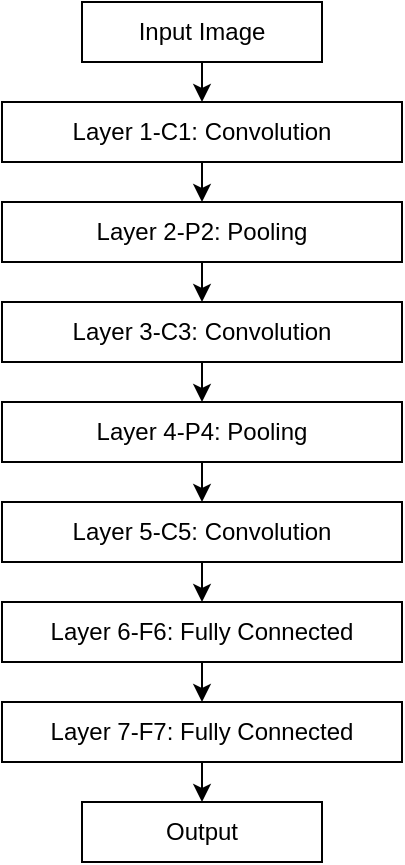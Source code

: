 <mxfile version="13.7.9" type="device"><diagram id="u_9CuZGadm33xZmouEn4" name="Page-1"><mxGraphModel dx="225" dy="613" grid="1" gridSize="10" guides="1" tooltips="1" connect="1" arrows="1" fold="1" page="1" pageScale="1" pageWidth="850" pageHeight="1100" math="0" shadow="0"><root><mxCell id="0"/><mxCell id="1" parent="0"/><mxCell id="zILNh9FSoALeWpfJa0DQ-18" style="edgeStyle=orthogonalEdgeStyle;rounded=0;orthogonalLoop=1;jettySize=auto;html=1;exitX=0.5;exitY=1;exitDx=0;exitDy=0;entryX=0.5;entryY=0;entryDx=0;entryDy=0;" edge="1" parent="1" source="zILNh9FSoALeWpfJa0DQ-9" target="zILNh9FSoALeWpfJa0DQ-10"><mxGeometry relative="1" as="geometry"/></mxCell><mxCell id="zILNh9FSoALeWpfJa0DQ-9" value="Input Image" style="rounded=0;whiteSpace=wrap;html=1;" vertex="1" parent="1"><mxGeometry x="80" y="160" width="120" height="30" as="geometry"/></mxCell><mxCell id="zILNh9FSoALeWpfJa0DQ-19" style="edgeStyle=orthogonalEdgeStyle;rounded=0;orthogonalLoop=1;jettySize=auto;html=1;exitX=0.5;exitY=1;exitDx=0;exitDy=0;entryX=0.5;entryY=0;entryDx=0;entryDy=0;" edge="1" parent="1" source="zILNh9FSoALeWpfJa0DQ-10" target="zILNh9FSoALeWpfJa0DQ-11"><mxGeometry relative="1" as="geometry"/></mxCell><mxCell id="zILNh9FSoALeWpfJa0DQ-10" value="Layer 1-C1: Convolution" style="rounded=0;whiteSpace=wrap;html=1;" vertex="1" parent="1"><mxGeometry x="40" y="210" width="200" height="30" as="geometry"/></mxCell><mxCell id="zILNh9FSoALeWpfJa0DQ-20" style="edgeStyle=orthogonalEdgeStyle;rounded=0;orthogonalLoop=1;jettySize=auto;html=1;exitX=0.5;exitY=1;exitDx=0;exitDy=0;entryX=0.5;entryY=0;entryDx=0;entryDy=0;" edge="1" parent="1" source="zILNh9FSoALeWpfJa0DQ-11" target="zILNh9FSoALeWpfJa0DQ-12"><mxGeometry relative="1" as="geometry"/></mxCell><mxCell id="zILNh9FSoALeWpfJa0DQ-11" value="Layer 2-P2: Pooling" style="rounded=0;whiteSpace=wrap;html=1;" vertex="1" parent="1"><mxGeometry x="40" y="260" width="200" height="30" as="geometry"/></mxCell><mxCell id="zILNh9FSoALeWpfJa0DQ-21" style="edgeStyle=orthogonalEdgeStyle;rounded=0;orthogonalLoop=1;jettySize=auto;html=1;exitX=0.5;exitY=1;exitDx=0;exitDy=0;entryX=0.5;entryY=0;entryDx=0;entryDy=0;" edge="1" parent="1" source="zILNh9FSoALeWpfJa0DQ-12" target="zILNh9FSoALeWpfJa0DQ-13"><mxGeometry relative="1" as="geometry"/></mxCell><mxCell id="zILNh9FSoALeWpfJa0DQ-12" value="Layer 3-C3: Convolution" style="rounded=0;whiteSpace=wrap;html=1;" vertex="1" parent="1"><mxGeometry x="40" y="310" width="200" height="30" as="geometry"/></mxCell><mxCell id="zILNh9FSoALeWpfJa0DQ-22" style="edgeStyle=orthogonalEdgeStyle;rounded=0;orthogonalLoop=1;jettySize=auto;html=1;exitX=0.5;exitY=1;exitDx=0;exitDy=0;entryX=0.5;entryY=0;entryDx=0;entryDy=0;" edge="1" parent="1" source="zILNh9FSoALeWpfJa0DQ-13" target="zILNh9FSoALeWpfJa0DQ-14"><mxGeometry relative="1" as="geometry"/></mxCell><mxCell id="zILNh9FSoALeWpfJa0DQ-13" value="Layer 4-P4: Pooling" style="rounded=0;whiteSpace=wrap;html=1;" vertex="1" parent="1"><mxGeometry x="40" y="360" width="200" height="30" as="geometry"/></mxCell><mxCell id="zILNh9FSoALeWpfJa0DQ-23" style="edgeStyle=orthogonalEdgeStyle;rounded=0;orthogonalLoop=1;jettySize=auto;html=1;exitX=0.5;exitY=1;exitDx=0;exitDy=0;entryX=0.5;entryY=0;entryDx=0;entryDy=0;" edge="1" parent="1" source="zILNh9FSoALeWpfJa0DQ-14" target="zILNh9FSoALeWpfJa0DQ-15"><mxGeometry relative="1" as="geometry"/></mxCell><mxCell id="zILNh9FSoALeWpfJa0DQ-14" value="Layer 5-C5: Convolution" style="rounded=0;whiteSpace=wrap;html=1;" vertex="1" parent="1"><mxGeometry x="40" y="410" width="200" height="30" as="geometry"/></mxCell><mxCell id="zILNh9FSoALeWpfJa0DQ-24" style="edgeStyle=orthogonalEdgeStyle;rounded=0;orthogonalLoop=1;jettySize=auto;html=1;exitX=0.5;exitY=1;exitDx=0;exitDy=0;entryX=0.5;entryY=0;entryDx=0;entryDy=0;" edge="1" parent="1" source="zILNh9FSoALeWpfJa0DQ-15" target="zILNh9FSoALeWpfJa0DQ-16"><mxGeometry relative="1" as="geometry"/></mxCell><mxCell id="zILNh9FSoALeWpfJa0DQ-15" value="Layer 6-F6: Fully Connected" style="rounded=0;whiteSpace=wrap;html=1;" vertex="1" parent="1"><mxGeometry x="40" y="460" width="200" height="30" as="geometry"/></mxCell><mxCell id="zILNh9FSoALeWpfJa0DQ-25" style="edgeStyle=orthogonalEdgeStyle;rounded=0;orthogonalLoop=1;jettySize=auto;html=1;exitX=0.5;exitY=1;exitDx=0;exitDy=0;entryX=0.5;entryY=0;entryDx=0;entryDy=0;" edge="1" parent="1" source="zILNh9FSoALeWpfJa0DQ-16" target="zILNh9FSoALeWpfJa0DQ-17"><mxGeometry relative="1" as="geometry"/></mxCell><mxCell id="zILNh9FSoALeWpfJa0DQ-16" value="Layer 7-F7: Fully Connected" style="rounded=0;whiteSpace=wrap;html=1;" vertex="1" parent="1"><mxGeometry x="40" y="510" width="200" height="30" as="geometry"/></mxCell><mxCell id="zILNh9FSoALeWpfJa0DQ-17" value="Output" style="rounded=0;whiteSpace=wrap;html=1;" vertex="1" parent="1"><mxGeometry x="80" y="560" width="120" height="30" as="geometry"/></mxCell></root></mxGraphModel></diagram></mxfile>